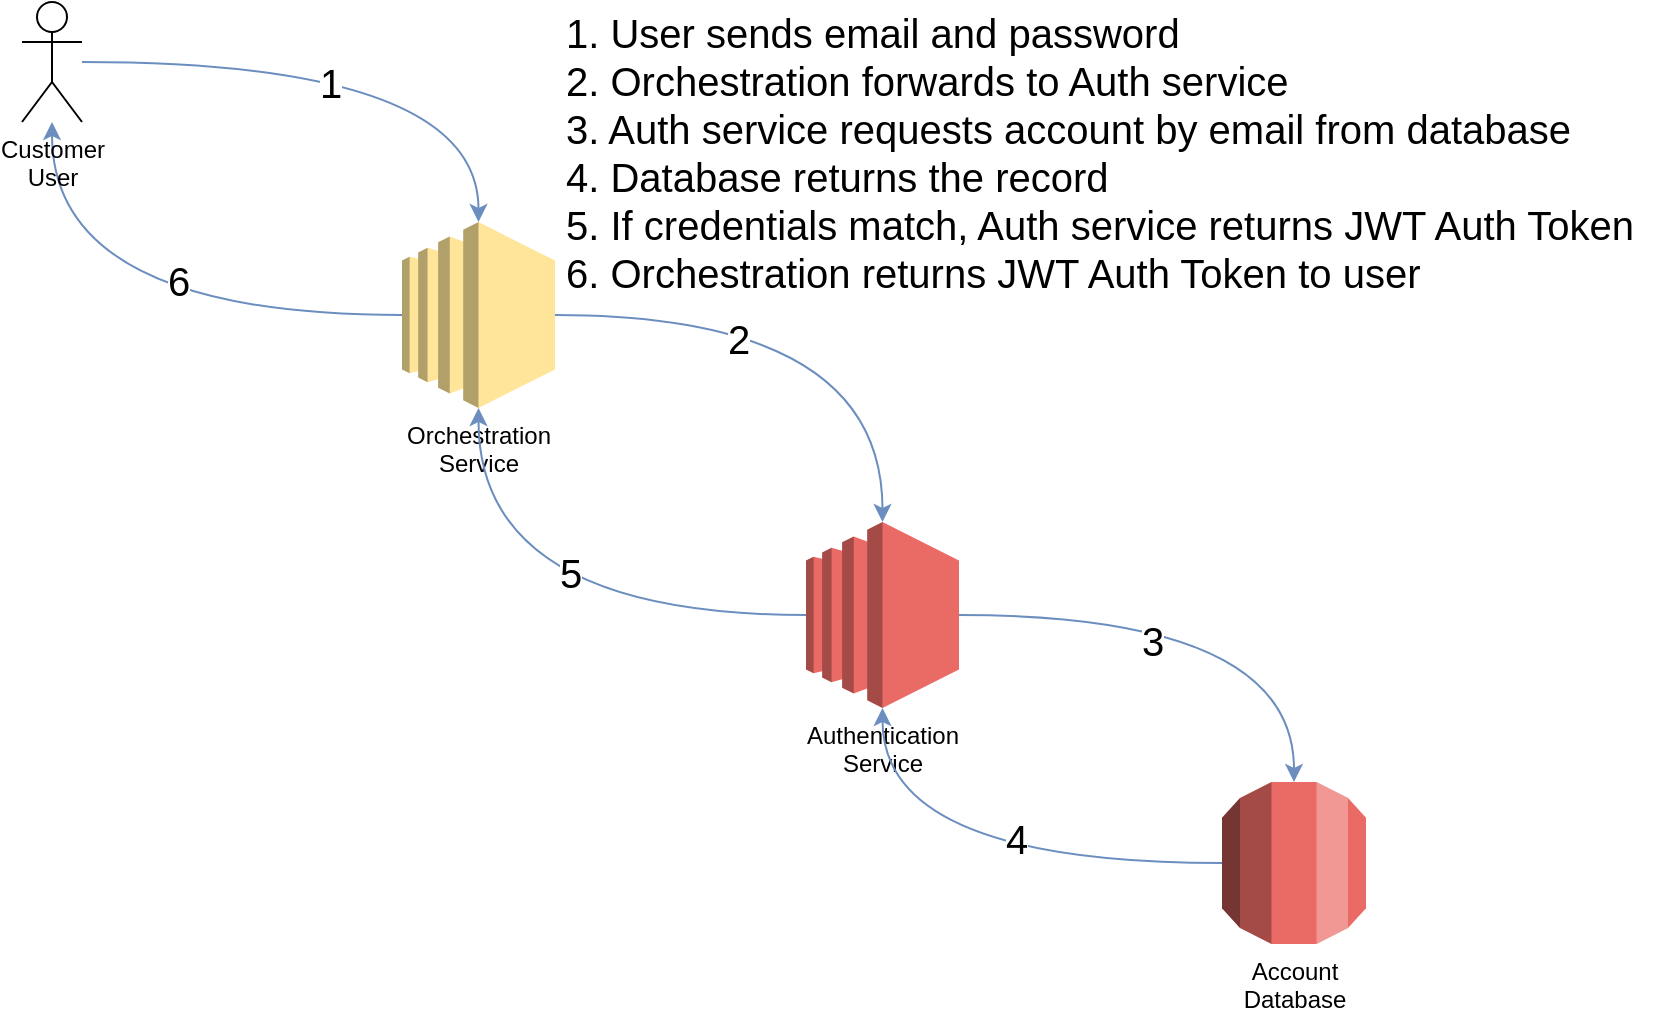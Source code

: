 <mxfile version="13.9.9" type="device"><diagram id="OR09wQ5ufRc4zWxl4Q6z" name="Page-1"><mxGraphModel dx="2049" dy="1383" grid="1" gridSize="10" guides="1" tooltips="1" connect="1" arrows="1" fold="1" page="1" pageScale="1" pageWidth="1100" pageHeight="850" math="0" shadow="0"><root><mxCell id="0"/><mxCell id="1" parent="0"/><mxCell id="57PkZyk2gnux19h4Iy9Z-6" style="edgeStyle=orthogonalEdgeStyle;orthogonalLoop=1;jettySize=auto;html=1;curved=1;fillColor=#dae8fc;strokeColor=#6c8ebf;" edge="1" parent="1" source="57PkZyk2gnux19h4Iy9Z-1" target="57PkZyk2gnux19h4Iy9Z-2"><mxGeometry relative="1" as="geometry"/></mxCell><mxCell id="57PkZyk2gnux19h4Iy9Z-12" value="2" style="edgeLabel;html=1;align=center;verticalAlign=middle;resizable=0;points=[];fontSize=20;" vertex="1" connectable="0" parent="57PkZyk2gnux19h4Iy9Z-6"><mxGeometry x="-0.318" y="-11" relative="1" as="geometry"><mxPoint as="offset"/></mxGeometry></mxCell><mxCell id="57PkZyk2gnux19h4Iy9Z-10" style="edgeStyle=orthogonalEdgeStyle;curved=1;orthogonalLoop=1;jettySize=auto;html=1;fillColor=#dae8fc;strokeColor=#6c8ebf;" edge="1" parent="1" source="57PkZyk2gnux19h4Iy9Z-1" target="57PkZyk2gnux19h4Iy9Z-4"><mxGeometry relative="1" as="geometry"/></mxCell><mxCell id="57PkZyk2gnux19h4Iy9Z-16" value="6" style="edgeLabel;html=1;align=center;verticalAlign=middle;resizable=0;points=[];fontSize=20;" vertex="1" connectable="0" parent="57PkZyk2gnux19h4Iy9Z-10"><mxGeometry x="-0.172" y="-18" relative="1" as="geometry"><mxPoint as="offset"/></mxGeometry></mxCell><mxCell id="57PkZyk2gnux19h4Iy9Z-1" value="Orchestration&lt;br&gt;Service" style="outlineConnect=0;dashed=0;verticalLabelPosition=bottom;verticalAlign=top;align=center;html=1;shape=mxgraph.aws3.ec2;gradientColor=none;fillColor=#FFE599;" vertex="1" parent="1"><mxGeometry x="310" y="250" width="76.5" height="93" as="geometry"/></mxCell><mxCell id="57PkZyk2gnux19h4Iy9Z-7" style="edgeStyle=orthogonalEdgeStyle;orthogonalLoop=1;jettySize=auto;html=1;curved=1;fillColor=#dae8fc;strokeColor=#6c8ebf;" edge="1" parent="1" source="57PkZyk2gnux19h4Iy9Z-2" target="57PkZyk2gnux19h4Iy9Z-3"><mxGeometry relative="1" as="geometry"/></mxCell><mxCell id="57PkZyk2gnux19h4Iy9Z-13" value="3" style="edgeLabel;html=1;align=center;verticalAlign=middle;resizable=0;points=[];fontSize=20;" vertex="1" connectable="0" parent="57PkZyk2gnux19h4Iy9Z-7"><mxGeometry x="-0.234" y="-12" relative="1" as="geometry"><mxPoint as="offset"/></mxGeometry></mxCell><mxCell id="57PkZyk2gnux19h4Iy9Z-9" style="edgeStyle=orthogonalEdgeStyle;orthogonalLoop=1;jettySize=auto;html=1;curved=1;fillColor=#dae8fc;strokeColor=#6c8ebf;" edge="1" parent="1" source="57PkZyk2gnux19h4Iy9Z-2" target="57PkZyk2gnux19h4Iy9Z-1"><mxGeometry relative="1" as="geometry"/></mxCell><mxCell id="57PkZyk2gnux19h4Iy9Z-15" value="5" style="edgeLabel;html=1;align=center;verticalAlign=middle;resizable=0;points=[];fontSize=20;" vertex="1" connectable="0" parent="57PkZyk2gnux19h4Iy9Z-9"><mxGeometry x="-0.114" y="-22" relative="1" as="geometry"><mxPoint as="offset"/></mxGeometry></mxCell><mxCell id="57PkZyk2gnux19h4Iy9Z-2" value="Authentication&lt;br&gt;Service" style="outlineConnect=0;dashed=0;verticalLabelPosition=bottom;verticalAlign=top;align=center;html=1;shape=mxgraph.aws3.ec2;gradientColor=none;fillColor=#EA6B66;" vertex="1" parent="1"><mxGeometry x="512" y="400" width="76.5" height="93" as="geometry"/></mxCell><mxCell id="57PkZyk2gnux19h4Iy9Z-8" style="edgeStyle=orthogonalEdgeStyle;orthogonalLoop=1;jettySize=auto;html=1;curved=1;fillColor=#dae8fc;strokeColor=#6c8ebf;" edge="1" parent="1" source="57PkZyk2gnux19h4Iy9Z-3" target="57PkZyk2gnux19h4Iy9Z-2"><mxGeometry relative="1" as="geometry"/></mxCell><mxCell id="57PkZyk2gnux19h4Iy9Z-14" value="4" style="edgeLabel;html=1;align=center;verticalAlign=middle;resizable=0;points=[];fontSize=20;" vertex="1" connectable="0" parent="57PkZyk2gnux19h4Iy9Z-8"><mxGeometry x="-0.163" y="-13" relative="1" as="geometry"><mxPoint as="offset"/></mxGeometry></mxCell><mxCell id="57PkZyk2gnux19h4Iy9Z-3" value="Account&lt;br&gt;Database" style="outlineConnect=0;dashed=0;verticalLabelPosition=bottom;verticalAlign=top;align=center;html=1;shape=mxgraph.aws3.rds;gradientColor=none;fillColor=#EA6B66;" vertex="1" parent="1"><mxGeometry x="720" y="530" width="72" height="81" as="geometry"/></mxCell><mxCell id="57PkZyk2gnux19h4Iy9Z-5" style="edgeStyle=orthogonalEdgeStyle;orthogonalLoop=1;jettySize=auto;html=1;curved=1;fillColor=#dae8fc;strokeColor=#6c8ebf;" edge="1" parent="1" source="57PkZyk2gnux19h4Iy9Z-4" target="57PkZyk2gnux19h4Iy9Z-1"><mxGeometry relative="1" as="geometry"/></mxCell><mxCell id="57PkZyk2gnux19h4Iy9Z-11" value="1" style="edgeLabel;html=1;align=center;verticalAlign=middle;resizable=0;points=[];fontSize=20;" vertex="1" connectable="0" parent="57PkZyk2gnux19h4Iy9Z-5"><mxGeometry x="-0.112" y="-10" relative="1" as="geometry"><mxPoint as="offset"/></mxGeometry></mxCell><mxCell id="57PkZyk2gnux19h4Iy9Z-4" value="Customer&lt;br&gt;User" style="shape=umlActor;verticalLabelPosition=bottom;verticalAlign=top;html=1;outlineConnect=0;fillColor=#FFFFFF;" vertex="1" parent="1"><mxGeometry x="120" y="140" width="30" height="60" as="geometry"/></mxCell><mxCell id="57PkZyk2gnux19h4Iy9Z-17" value="1. User sends email and password&lt;br&gt;2. Orchestration forwards to Auth service&lt;br&gt;3. Auth service requests account by email from database&lt;br&gt;4. Database returns the record&lt;br&gt;5. If credentials match, Auth service returns JWT Auth Token&lt;br&gt;6. Orchestration returns JWT Auth Token to user" style="text;html=1;align=left;verticalAlign=middle;resizable=0;points=[];autosize=1;fontSize=20;" vertex="1" parent="1"><mxGeometry x="390" y="140" width="550" height="150" as="geometry"/></mxCell></root></mxGraphModel></diagram></mxfile>